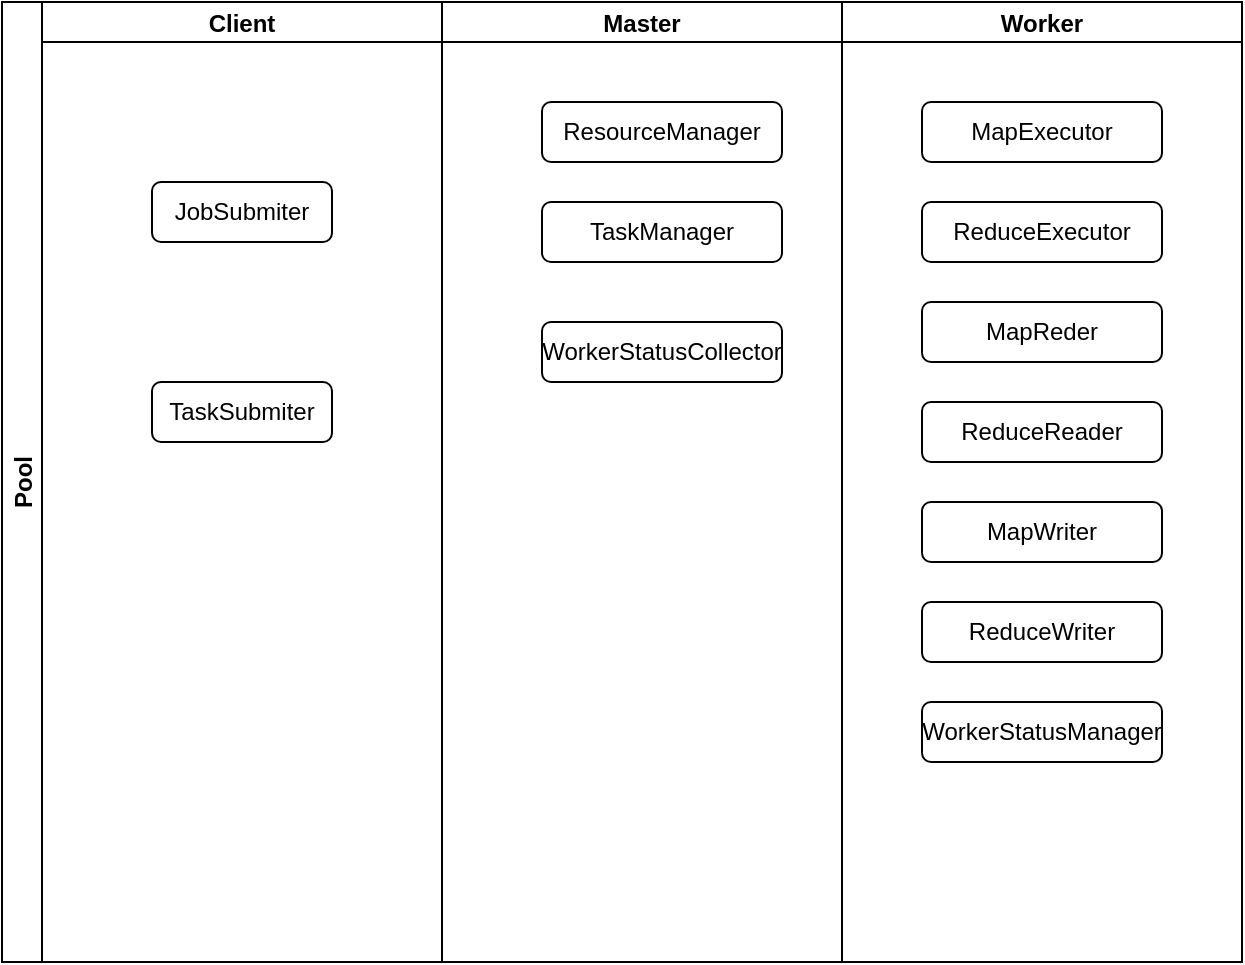 <mxfile version="21.6.8" type="device" pages="3">
  <diagram name="第 1 页" id="XYRqnl-FVgXcqSTGZ9Kc">
    <mxGraphModel dx="1428" dy="835" grid="1" gridSize="10" guides="1" tooltips="1" connect="1" arrows="1" fold="1" page="1" pageScale="1" pageWidth="827" pageHeight="1169" math="0" shadow="0">
      <root>
        <mxCell id="0" />
        <mxCell id="1" parent="0" />
        <mxCell id="-ezCe4l7YuMUzIKciG_e-2" value="Pool" style="swimlane;childLayout=stackLayout;resizeParent=1;resizeParentMax=0;startSize=20;horizontal=0;horizontalStack=1;" vertex="1" parent="1">
          <mxGeometry x="50" y="170" width="620" height="480" as="geometry" />
        </mxCell>
        <mxCell id="-ezCe4l7YuMUzIKciG_e-3" value="Client" style="swimlane;startSize=20;" vertex="1" parent="-ezCe4l7YuMUzIKciG_e-2">
          <mxGeometry x="20" width="200" height="480" as="geometry" />
        </mxCell>
        <mxCell id="-ezCe4l7YuMUzIKciG_e-6" value="JobSubmiter" style="rounded=1;whiteSpace=wrap;html=1;" vertex="1" parent="-ezCe4l7YuMUzIKciG_e-3">
          <mxGeometry x="55" y="90" width="90" height="30" as="geometry" />
        </mxCell>
        <mxCell id="-ezCe4l7YuMUzIKciG_e-12" value="TaskSubmiter" style="rounded=1;whiteSpace=wrap;html=1;" vertex="1" parent="-ezCe4l7YuMUzIKciG_e-3">
          <mxGeometry x="55" y="190" width="90" height="30" as="geometry" />
        </mxCell>
        <mxCell id="-ezCe4l7YuMUzIKciG_e-4" value="Master" style="swimlane;startSize=20;" vertex="1" parent="-ezCe4l7YuMUzIKciG_e-2">
          <mxGeometry x="220" width="200" height="480" as="geometry" />
        </mxCell>
        <mxCell id="-ezCe4l7YuMUzIKciG_e-15" value="ResourceManager" style="rounded=1;whiteSpace=wrap;html=1;" vertex="1" parent="-ezCe4l7YuMUzIKciG_e-4">
          <mxGeometry x="50" y="50" width="120" height="30" as="geometry" />
        </mxCell>
        <mxCell id="-ezCe4l7YuMUzIKciG_e-16" value="TaskManager" style="rounded=1;whiteSpace=wrap;html=1;" vertex="1" parent="-ezCe4l7YuMUzIKciG_e-4">
          <mxGeometry x="50" y="100" width="120" height="30" as="geometry" />
        </mxCell>
        <mxCell id="-ezCe4l7YuMUzIKciG_e-17" value="WorkerStatusCollector" style="rounded=1;whiteSpace=wrap;html=1;" vertex="1" parent="-ezCe4l7YuMUzIKciG_e-4">
          <mxGeometry x="50" y="160" width="120" height="30" as="geometry" />
        </mxCell>
        <mxCell id="-ezCe4l7YuMUzIKciG_e-5" value="Worker" style="swimlane;startSize=20;" vertex="1" parent="-ezCe4l7YuMUzIKciG_e-2">
          <mxGeometry x="420" width="200" height="480" as="geometry" />
        </mxCell>
        <mxCell id="-ezCe4l7YuMUzIKciG_e-18" value="MapExecutor" style="rounded=1;whiteSpace=wrap;html=1;" vertex="1" parent="-ezCe4l7YuMUzIKciG_e-5">
          <mxGeometry x="40" y="50" width="120" height="30" as="geometry" />
        </mxCell>
        <mxCell id="-ezCe4l7YuMUzIKciG_e-19" value="ReduceExecutor" style="rounded=1;whiteSpace=wrap;html=1;" vertex="1" parent="-ezCe4l7YuMUzIKciG_e-5">
          <mxGeometry x="40" y="100" width="120" height="30" as="geometry" />
        </mxCell>
        <mxCell id="-ezCe4l7YuMUzIKciG_e-20" value="MapReder" style="rounded=1;whiteSpace=wrap;html=1;" vertex="1" parent="-ezCe4l7YuMUzIKciG_e-5">
          <mxGeometry x="40" y="150" width="120" height="30" as="geometry" />
        </mxCell>
        <mxCell id="-ezCe4l7YuMUzIKciG_e-21" value="ReduceReader" style="rounded=1;whiteSpace=wrap;html=1;" vertex="1" parent="-ezCe4l7YuMUzIKciG_e-5">
          <mxGeometry x="40" y="200" width="120" height="30" as="geometry" />
        </mxCell>
        <mxCell id="-ezCe4l7YuMUzIKciG_e-22" value="MapWriter" style="rounded=1;whiteSpace=wrap;html=1;" vertex="1" parent="-ezCe4l7YuMUzIKciG_e-5">
          <mxGeometry x="40" y="250" width="120" height="30" as="geometry" />
        </mxCell>
        <mxCell id="-ezCe4l7YuMUzIKciG_e-23" value="ReduceWriter" style="rounded=1;whiteSpace=wrap;html=1;" vertex="1" parent="-ezCe4l7YuMUzIKciG_e-5">
          <mxGeometry x="40" y="300" width="120" height="30" as="geometry" />
        </mxCell>
        <mxCell id="-ezCe4l7YuMUzIKciG_e-24" value="WorkerStatusManager" style="rounded=1;whiteSpace=wrap;html=1;" vertex="1" parent="-ezCe4l7YuMUzIKciG_e-5">
          <mxGeometry x="40" y="350" width="120" height="30" as="geometry" />
        </mxCell>
      </root>
    </mxGraphModel>
  </diagram>
  <diagram id="1KVpDI2YYHJaNWLRpE6i" name="第 2 页">
    <mxGraphModel dx="1428" dy="835" grid="1" gridSize="10" guides="1" tooltips="1" connect="1" arrows="1" fold="1" page="1" pageScale="1" pageWidth="827" pageHeight="1169" math="0" shadow="0">
      <root>
        <mxCell id="0" />
        <mxCell id="1" parent="0" />
        <mxCell id="Es4S2t1T7L1Yy7cKqBmA-8" value="" style="edgeStyle=orthogonalEdgeStyle;rounded=0;orthogonalLoop=1;jettySize=auto;html=1;" parent="1" source="ht0DURs4-IMvNP041g6W-3" target="Es4S2t1T7L1Yy7cKqBmA-2" edge="1">
          <mxGeometry relative="1" as="geometry" />
        </mxCell>
        <mxCell id="ht0DURs4-IMvNP041g6W-3" value="Client" style="rounded=1;whiteSpace=wrap;html=1;" parent="1" vertex="1">
          <mxGeometry x="85" y="60" width="120" height="60" as="geometry" />
        </mxCell>
        <mxCell id="ht0DURs4-IMvNP041g6W-5" value="Master" style="rounded=1;whiteSpace=wrap;html=1;" parent="1" vertex="1">
          <mxGeometry x="265" y="60" width="120" height="60" as="geometry" />
        </mxCell>
        <mxCell id="ht0DURs4-IMvNP041g6W-6" value="Map" style="rounded=1;whiteSpace=wrap;html=1;" parent="1" vertex="1">
          <mxGeometry x="455" y="60" width="120" height="60" as="geometry" />
        </mxCell>
        <mxCell id="ht0DURs4-IMvNP041g6W-8" value="Reduce" style="rounded=1;whiteSpace=wrap;html=1;" parent="1" vertex="1">
          <mxGeometry x="635" y="60" width="120" height="60" as="geometry" />
        </mxCell>
        <mxCell id="Es4S2t1T7L1Yy7cKqBmA-1" value="提交作业申请" style="whiteSpace=wrap;html=1;" parent="1" vertex="1">
          <mxGeometry x="90" y="150" width="110" height="40" as="geometry" />
        </mxCell>
        <mxCell id="Es4S2t1T7L1Yy7cKqBmA-9" value="" style="edgeStyle=orthogonalEdgeStyle;rounded=0;orthogonalLoop=1;jettySize=auto;html=1;" parent="1" source="Es4S2t1T7L1Yy7cKqBmA-2" edge="1">
          <mxGeometry relative="1" as="geometry">
            <mxPoint x="145" y="300" as="targetPoint" />
          </mxGeometry>
        </mxCell>
        <mxCell id="Es4S2t1T7L1Yy7cKqBmA-2" value="提交作业" style="whiteSpace=wrap;html=1;" parent="1" vertex="1">
          <mxGeometry x="90" y="230" width="110" height="40" as="geometry" />
        </mxCell>
        <mxCell id="Es4S2t1T7L1Yy7cKqBmA-3" value="获取结果" style="whiteSpace=wrap;html=1;" parent="1" vertex="1">
          <mxGeometry x="90" y="300" width="110" height="40" as="geometry" />
        </mxCell>
        <mxCell id="Es4S2t1T7L1Yy7cKqBmA-4" value="分配任务" style="whiteSpace=wrap;html=1;" parent="1" vertex="1">
          <mxGeometry x="495" y="140" width="110" height="40" as="geometry" />
        </mxCell>
        <mxCell id="Es4S2t1T7L1Yy7cKqBmA-5" value="分配任务" style="whiteSpace=wrap;html=1;" parent="1" vertex="1">
          <mxGeometry x="364" y="250" width="110" height="40" as="geometry" />
        </mxCell>
        <mxCell id="Es4S2t1T7L1Yy7cKqBmA-6" value="分配任务" style="whiteSpace=wrap;html=1;" parent="1" vertex="1">
          <mxGeometry x="450" y="190" width="110" height="40" as="geometry" />
        </mxCell>
        <mxCell id="Es4S2t1T7L1Yy7cKqBmA-7" value="分配任务" style="whiteSpace=wrap;html=1;" parent="1" vertex="1">
          <mxGeometry x="285" y="150" width="110" height="40" as="geometry" />
        </mxCell>
        <mxCell id="fSlarR2-lmQsYLTr538D-23" value="" style="edgeStyle=orthogonalEdgeStyle;rounded=0;orthogonalLoop=1;jettySize=auto;html=1;" parent="1" source="fSlarR2-lmQsYLTr538D-1" target="fSlarR2-lmQsYLTr538D-3" edge="1">
          <mxGeometry relative="1" as="geometry" />
        </mxCell>
        <mxCell id="fSlarR2-lmQsYLTr538D-1" value="JobSubmiter" style="rounded=1;whiteSpace=wrap;html=1;" parent="1" vertex="1">
          <mxGeometry x="150" y="400" width="90" height="30" as="geometry" />
        </mxCell>
        <mxCell id="fSlarR2-lmQsYLTr538D-28" value="" style="edgeStyle=orthogonalEdgeStyle;rounded=0;orthogonalLoop=1;jettySize=auto;html=1;" parent="1" source="fSlarR2-lmQsYLTr538D-2" target="fSlarR2-lmQsYLTr538D-4" edge="1">
          <mxGeometry relative="1" as="geometry" />
        </mxCell>
        <mxCell id="fSlarR2-lmQsYLTr538D-2" value="TaskSubmiter" style="rounded=1;whiteSpace=wrap;html=1;" parent="1" vertex="1">
          <mxGeometry x="150" y="580" width="90" height="30" as="geometry" />
        </mxCell>
        <mxCell id="fSlarR2-lmQsYLTr538D-25" value="" style="edgeStyle=orthogonalEdgeStyle;rounded=0;orthogonalLoop=1;jettySize=auto;html=1;" parent="1" source="fSlarR2-lmQsYLTr538D-3" target="fSlarR2-lmQsYLTr538D-24" edge="1">
          <mxGeometry relative="1" as="geometry" />
        </mxCell>
        <mxCell id="fSlarR2-lmQsYLTr538D-3" value="ResourceManager" style="rounded=1;whiteSpace=wrap;html=1;" parent="1" vertex="1">
          <mxGeometry x="135" y="460" width="120" height="30" as="geometry" />
        </mxCell>
        <mxCell id="fSlarR2-lmQsYLTr538D-30" value="" style="edgeStyle=orthogonalEdgeStyle;rounded=0;orthogonalLoop=1;jettySize=auto;html=1;" parent="1" source="fSlarR2-lmQsYLTr538D-4" target="fSlarR2-lmQsYLTr538D-29" edge="1">
          <mxGeometry relative="1" as="geometry" />
        </mxCell>
        <mxCell id="fSlarR2-lmQsYLTr538D-51" value="" style="edgeStyle=orthogonalEdgeStyle;rounded=0;orthogonalLoop=1;jettySize=auto;html=1;" parent="1" source="fSlarR2-lmQsYLTr538D-4" target="fSlarR2-lmQsYLTr538D-29" edge="1">
          <mxGeometry relative="1" as="geometry" />
        </mxCell>
        <mxCell id="fSlarR2-lmQsYLTr538D-52" value="" style="edgeStyle=orthogonalEdgeStyle;rounded=0;orthogonalLoop=1;jettySize=auto;html=1;" parent="1" source="fSlarR2-lmQsYLTr538D-4" target="fSlarR2-lmQsYLTr538D-29" edge="1">
          <mxGeometry relative="1" as="geometry" />
        </mxCell>
        <mxCell id="fSlarR2-lmQsYLTr538D-62" style="edgeStyle=orthogonalEdgeStyle;rounded=0;orthogonalLoop=1;jettySize=auto;html=1;entryX=0.5;entryY=0;entryDx=0;entryDy=0;" parent="1" source="fSlarR2-lmQsYLTr538D-4" target="fSlarR2-lmQsYLTr538D-54" edge="1">
          <mxGeometry relative="1" as="geometry" />
        </mxCell>
        <mxCell id="fSlarR2-lmQsYLTr538D-4" value="TaskManager" style="rounded=1;whiteSpace=wrap;html=1;" parent="1" vertex="1">
          <mxGeometry x="135" y="640" width="120" height="30" as="geometry" />
        </mxCell>
        <mxCell id="fSlarR2-lmQsYLTr538D-76" style="edgeStyle=orthogonalEdgeStyle;rounded=0;orthogonalLoop=1;jettySize=auto;html=1;entryX=1;entryY=0.5;entryDx=0;entryDy=0;" parent="1" source="fSlarR2-lmQsYLTr538D-5" target="fSlarR2-lmQsYLTr538D-3" edge="1">
          <mxGeometry relative="1" as="geometry">
            <Array as="points">
              <mxPoint x="620" y="475" />
            </Array>
          </mxGeometry>
        </mxCell>
        <mxCell id="fSlarR2-lmQsYLTr538D-5" value="WorkerStatusCollector" style="rounded=1;whiteSpace=wrap;html=1;" parent="1" vertex="1">
          <mxGeometry x="560" y="880" width="120" height="30" as="geometry" />
        </mxCell>
        <mxCell id="fSlarR2-lmQsYLTr538D-44" value="" style="edgeStyle=orthogonalEdgeStyle;rounded=0;orthogonalLoop=1;jettySize=auto;html=1;" parent="1" source="fSlarR2-lmQsYLTr538D-6" target="fSlarR2-lmQsYLTr538D-10" edge="1">
          <mxGeometry relative="1" as="geometry" />
        </mxCell>
        <mxCell id="fSlarR2-lmQsYLTr538D-6" value="MapExecutor" style="rounded=1;whiteSpace=wrap;html=1;" parent="1" vertex="1">
          <mxGeometry x="65" y="790" width="120" height="30" as="geometry" />
        </mxCell>
        <mxCell id="fSlarR2-lmQsYLTr538D-57" value="" style="edgeStyle=orthogonalEdgeStyle;rounded=0;orthogonalLoop=1;jettySize=auto;html=1;" parent="1" source="fSlarR2-lmQsYLTr538D-7" target="fSlarR2-lmQsYLTr538D-11" edge="1">
          <mxGeometry relative="1" as="geometry" />
        </mxCell>
        <mxCell id="fSlarR2-lmQsYLTr538D-7" value="ReduceExecutor" style="rounded=1;whiteSpace=wrap;html=1;" parent="1" vertex="1">
          <mxGeometry x="200" y="790" width="120" height="30" as="geometry" />
        </mxCell>
        <mxCell id="fSlarR2-lmQsYLTr538D-46" value="" style="edgeStyle=orthogonalEdgeStyle;rounded=0;orthogonalLoop=1;jettySize=auto;html=1;" parent="1" source="fSlarR2-lmQsYLTr538D-10" edge="1">
          <mxGeometry relative="1" as="geometry">
            <mxPoint x="125" y="960" as="targetPoint" />
          </mxGeometry>
        </mxCell>
        <mxCell id="fSlarR2-lmQsYLTr538D-10" value="MapWriter" style="rounded=1;whiteSpace=wrap;html=1;" parent="1" vertex="1">
          <mxGeometry x="65" y="850" width="120" height="30" as="geometry" />
        </mxCell>
        <mxCell id="fSlarR2-lmQsYLTr538D-67" value="" style="edgeStyle=orthogonalEdgeStyle;rounded=0;orthogonalLoop=1;jettySize=auto;html=1;" parent="1" source="fSlarR2-lmQsYLTr538D-11" target="fSlarR2-lmQsYLTr538D-66" edge="1">
          <mxGeometry relative="1" as="geometry" />
        </mxCell>
        <mxCell id="fSlarR2-lmQsYLTr538D-11" value="ReduceWriter" style="rounded=1;whiteSpace=wrap;html=1;" parent="1" vertex="1">
          <mxGeometry x="200" y="850" width="120" height="30" as="geometry" />
        </mxCell>
        <mxCell id="fSlarR2-lmQsYLTr538D-75" style="edgeStyle=orthogonalEdgeStyle;rounded=0;orthogonalLoop=1;jettySize=auto;html=1;entryX=1;entryY=0.5;entryDx=0;entryDy=0;" parent="1" source="fSlarR2-lmQsYLTr538D-12" target="fSlarR2-lmQsYLTr538D-3" edge="1">
          <mxGeometry relative="1" as="geometry">
            <Array as="points">
              <mxPoint x="620" y="475" />
            </Array>
          </mxGeometry>
        </mxCell>
        <mxCell id="fSlarR2-lmQsYLTr538D-12" value="WorkerStatusManager" style="rounded=1;whiteSpace=wrap;html=1;" parent="1" vertex="1">
          <mxGeometry x="560" y="820" width="120" height="30" as="geometry" />
        </mxCell>
        <mxCell id="fSlarR2-lmQsYLTr538D-17" value="作业 任务 一对多&lt;br&gt;" style="text;html=1;align=center;verticalAlign=middle;resizable=0;points=[];autosize=1;strokeColor=none;fillColor=none;" parent="1" vertex="1">
          <mxGeometry x="835" y="285" width="110" height="30" as="geometry" />
        </mxCell>
        <mxCell id="fSlarR2-lmQsYLTr538D-19" value="由一个总的资源调度器" style="text;html=1;align=center;verticalAlign=middle;resizable=0;points=[];autosize=1;strokeColor=none;fillColor=none;" parent="1" vertex="1">
          <mxGeometry x="790" y="325" width="140" height="30" as="geometry" />
        </mxCell>
        <mxCell id="fSlarR2-lmQsYLTr538D-27" value="" style="edgeStyle=orthogonalEdgeStyle;rounded=0;orthogonalLoop=1;jettySize=auto;html=1;" parent="1" source="fSlarR2-lmQsYLTr538D-24" target="fSlarR2-lmQsYLTr538D-2" edge="1">
          <mxGeometry relative="1" as="geometry" />
        </mxCell>
        <mxCell id="fSlarR2-lmQsYLTr538D-24" value="spliter" style="rounded=1;whiteSpace=wrap;html=1;" parent="1" vertex="1">
          <mxGeometry x="150" y="520" width="90" height="30" as="geometry" />
        </mxCell>
        <mxCell id="fSlarR2-lmQsYLTr538D-37" value="" style="edgeStyle=orthogonalEdgeStyle;rounded=0;orthogonalLoop=1;jettySize=auto;html=1;" parent="1" source="fSlarR2-lmQsYLTr538D-29" edge="1">
          <mxGeometry relative="1" as="geometry">
            <mxPoint x="125" y="790" as="targetPoint" />
          </mxGeometry>
        </mxCell>
        <mxCell id="fSlarR2-lmQsYLTr538D-29" value="MapReader" style="rounded=1;whiteSpace=wrap;html=1;" parent="1" vertex="1">
          <mxGeometry x="65" y="730" width="120" height="30" as="geometry" />
        </mxCell>
        <mxCell id="fSlarR2-lmQsYLTr538D-31" value="client" style="text;html=1;align=center;verticalAlign=middle;resizable=0;points=[];autosize=1;strokeColor=none;fillColor=none;" parent="1" vertex="1">
          <mxGeometry x="255" y="398" width="50" height="30" as="geometry" />
        </mxCell>
        <mxCell id="fSlarR2-lmQsYLTr538D-32" value="master" style="text;html=1;align=center;verticalAlign=middle;resizable=0;points=[];autosize=1;strokeColor=none;fillColor=none;" parent="1" vertex="1">
          <mxGeometry x="265" y="460" width="60" height="30" as="geometry" />
        </mxCell>
        <mxCell id="fSlarR2-lmQsYLTr538D-33" value="client" style="text;html=1;align=center;verticalAlign=middle;resizable=0;points=[];autosize=1;strokeColor=none;fillColor=none;" parent="1" vertex="1">
          <mxGeometry x="250" y="550" width="50" height="30" as="geometry" />
        </mxCell>
        <mxCell id="fSlarR2-lmQsYLTr538D-34" value="master" style="text;html=1;align=center;verticalAlign=middle;resizable=0;points=[];autosize=1;strokeColor=none;fillColor=none;" parent="1" vertex="1">
          <mxGeometry x="265" y="650" width="60" height="30" as="geometry" />
        </mxCell>
        <mxCell id="fSlarR2-lmQsYLTr538D-39" style="edgeStyle=orthogonalEdgeStyle;rounded=0;orthogonalLoop=1;jettySize=auto;html=1;exitX=0.5;exitY=1;exitDx=0;exitDy=0;" parent="1" edge="1">
          <mxGeometry relative="1" as="geometry">
            <mxPoint x="125" y="820" as="sourcePoint" />
            <mxPoint x="125" y="820" as="targetPoint" />
          </mxGeometry>
        </mxCell>
        <mxCell id="fSlarR2-lmQsYLTr538D-56" value="" style="edgeStyle=orthogonalEdgeStyle;rounded=0;orthogonalLoop=1;jettySize=auto;html=1;" parent="1" source="fSlarR2-lmQsYLTr538D-54" target="fSlarR2-lmQsYLTr538D-7" edge="1">
          <mxGeometry relative="1" as="geometry" />
        </mxCell>
        <mxCell id="fSlarR2-lmQsYLTr538D-54" value="ReduceReader" style="rounded=1;whiteSpace=wrap;html=1;" parent="1" vertex="1">
          <mxGeometry x="200" y="730" width="120" height="30" as="geometry" />
        </mxCell>
        <mxCell id="fSlarR2-lmQsYLTr538D-59" style="edgeStyle=orthogonalEdgeStyle;rounded=0;orthogonalLoop=1;jettySize=auto;html=1;entryX=1;entryY=0.5;entryDx=0;entryDy=0;" parent="1" source="fSlarR2-lmQsYLTr538D-58" target="fSlarR2-lmQsYLTr538D-12" edge="1">
          <mxGeometry relative="1" as="geometry" />
        </mxCell>
        <mxCell id="fSlarR2-lmQsYLTr538D-63" style="edgeStyle=orthogonalEdgeStyle;rounded=0;orthogonalLoop=1;jettySize=auto;html=1;" parent="1" source="fSlarR2-lmQsYLTr538D-58" edge="1">
          <mxGeometry relative="1" as="geometry">
            <mxPoint x="125" y="1040" as="targetPoint" />
          </mxGeometry>
        </mxCell>
        <mxCell id="fSlarR2-lmQsYLTr538D-64" value="Shuffle（排序、预聚合）" style="edgeLabel;html=1;align=center;verticalAlign=middle;resizable=0;points=[];" parent="fSlarR2-lmQsYLTr538D-63" vertex="1" connectable="0">
          <mxGeometry x="-0.129" y="-4" relative="1" as="geometry">
            <mxPoint as="offset" />
          </mxGeometry>
        </mxCell>
        <mxCell id="fSlarR2-lmQsYLTr538D-69" style="edgeStyle=orthogonalEdgeStyle;rounded=0;orthogonalLoop=1;jettySize=auto;html=1;entryX=1;entryY=0.5;entryDx=0;entryDy=0;" parent="1" source="fSlarR2-lmQsYLTr538D-58" target="fSlarR2-lmQsYLTr538D-5" edge="1">
          <mxGeometry relative="1" as="geometry" />
        </mxCell>
        <mxCell id="fSlarR2-lmQsYLTr538D-71" style="edgeStyle=orthogonalEdgeStyle;rounded=0;orthogonalLoop=1;jettySize=auto;html=1;entryX=1;entryY=0.25;entryDx=0;entryDy=0;" parent="1" source="fSlarR2-lmQsYLTr538D-58" target="fSlarR2-lmQsYLTr538D-4" edge="1">
          <mxGeometry relative="1" as="geometry">
            <Array as="points">
              <mxPoint x="125" y="1040" />
              <mxPoint x="390" y="1040" />
              <mxPoint x="390" y="648" />
            </Array>
          </mxGeometry>
        </mxCell>
        <mxCell id="fSlarR2-lmQsYLTr538D-58" value="MapStatusUpdate" style="rounded=1;whiteSpace=wrap;html=1;" parent="1" vertex="1">
          <mxGeometry x="65" y="960" width="120" height="30" as="geometry" />
        </mxCell>
        <mxCell id="fSlarR2-lmQsYLTr538D-68" style="edgeStyle=orthogonalEdgeStyle;rounded=0;orthogonalLoop=1;jettySize=auto;html=1;entryX=0;entryY=0.5;entryDx=0;entryDy=0;" parent="1" source="fSlarR2-lmQsYLTr538D-66" target="fSlarR2-lmQsYLTr538D-12" edge="1">
          <mxGeometry relative="1" as="geometry" />
        </mxCell>
        <mxCell id="fSlarR2-lmQsYLTr538D-70" style="edgeStyle=orthogonalEdgeStyle;rounded=0;orthogonalLoop=1;jettySize=auto;html=1;entryX=0;entryY=0.5;entryDx=0;entryDy=0;" parent="1" source="fSlarR2-lmQsYLTr538D-66" target="fSlarR2-lmQsYLTr538D-5" edge="1">
          <mxGeometry relative="1" as="geometry" />
        </mxCell>
        <mxCell id="fSlarR2-lmQsYLTr538D-66" value="ReduceStatusUpdate" style="rounded=1;whiteSpace=wrap;html=1;" parent="1" vertex="1">
          <mxGeometry x="200" y="920" width="120" height="30" as="geometry" />
        </mxCell>
      </root>
    </mxGraphModel>
  </diagram>
  <diagram id="DCTEMi2IjasGfqLKChqY" name="j-mr">
    <mxGraphModel dx="1428" dy="835" grid="1" gridSize="10" guides="1" tooltips="1" connect="1" arrows="1" fold="1" page="1" pageScale="1" pageWidth="827" pageHeight="1169" math="0" shadow="0">
      <root>
        <mxCell id="0" />
        <mxCell id="1" parent="0" />
        <mxCell id="omtUWx8aBP5FYr84_Ik4-16" value="0.提交作业申请" style="edgeStyle=orthogonalEdgeStyle;rounded=0;orthogonalLoop=1;jettySize=auto;html=1;fillColor=#ffe6cc;strokeColor=#d79b00;strokeWidth=2;" edge="1" parent="1" source="omtUWx8aBP5FYr84_Ik4-1" target="omtUWx8aBP5FYr84_Ik4-3">
          <mxGeometry relative="1" as="geometry" />
        </mxCell>
        <mxCell id="omtUWx8aBP5FYr84_Ik4-1" value="JobSubmiter" style="rounded=1;whiteSpace=wrap;html=1;" vertex="1" parent="1">
          <mxGeometry x="125" y="260" width="90" height="30" as="geometry" />
        </mxCell>
        <mxCell id="omtUWx8aBP5FYr84_Ik4-19" value="2.作业数据提交" style="edgeStyle=orthogonalEdgeStyle;rounded=0;orthogonalLoop=1;jettySize=auto;html=1;fillColor=#ffe6cc;strokeColor=#d79b00;strokeWidth=2;" edge="1" parent="1" source="omtUWx8aBP5FYr84_Ik4-2" target="omtUWx8aBP5FYr84_Ik4-3">
          <mxGeometry relative="1" as="geometry">
            <Array as="points">
              <mxPoint x="280" y="345" />
              <mxPoint x="280" y="275" />
            </Array>
          </mxGeometry>
        </mxCell>
        <mxCell id="omtUWx8aBP5FYr84_Ik4-2" value="TaskSubmiter" style="rounded=1;whiteSpace=wrap;html=1;" vertex="1" parent="1">
          <mxGeometry x="125" y="330" width="90" height="30" as="geometry" />
        </mxCell>
        <mxCell id="omtUWx8aBP5FYr84_Ik4-18" value="1.资源申请" style="edgeStyle=orthogonalEdgeStyle;rounded=0;orthogonalLoop=1;jettySize=auto;html=1;startArrow=classic;startFill=1;fillColor=#ffe6cc;strokeColor=#d79b00;strokeWidth=2;" edge="1" parent="1" source="omtUWx8aBP5FYr84_Ik4-3" target="omtUWx8aBP5FYr84_Ik4-17">
          <mxGeometry relative="1" as="geometry" />
        </mxCell>
        <mxCell id="omtUWx8aBP5FYr84_Ik4-20" value="3.作业切分并提交" style="edgeStyle=orthogonalEdgeStyle;rounded=0;orthogonalLoop=1;jettySize=auto;html=1;fillColor=#ffe6cc;strokeColor=#d79b00;strokeWidth=2;" edge="1" parent="1" source="omtUWx8aBP5FYr84_Ik4-3" target="omtUWx8aBP5FYr84_Ik4-4">
          <mxGeometry relative="1" as="geometry" />
        </mxCell>
        <mxCell id="omtUWx8aBP5FYr84_Ik4-35" style="edgeStyle=orthogonalEdgeStyle;rounded=0;orthogonalLoop=1;jettySize=auto;html=1;curved=1;fillColor=#d5e8d4;strokeColor=#82b366;strokeWidth=2;" edge="1" parent="1" source="omtUWx8aBP5FYr84_Ik4-3" target="omtUWx8aBP5FYr84_Ik4-4">
          <mxGeometry relative="1" as="geometry">
            <Array as="points">
              <mxPoint x="330" y="275" />
              <mxPoint x="330" y="385" />
            </Array>
          </mxGeometry>
        </mxCell>
        <mxCell id="omtUWx8aBP5FYr84_Ik4-3" value="JobManager" style="rounded=1;whiteSpace=wrap;html=1;" vertex="1" parent="1">
          <mxGeometry x="360" y="260" width="120" height="30" as="geometry" />
        </mxCell>
        <mxCell id="omtUWx8aBP5FYr84_Ik4-22" value="4.Map任务提交" style="edgeStyle=orthogonalEdgeStyle;rounded=0;orthogonalLoop=1;jettySize=auto;html=1;entryX=0;entryY=0.5;entryDx=0;entryDy=0;fillColor=#ffe6cc;strokeColor=#d79b00;strokeWidth=2;" edge="1" parent="1" source="omtUWx8aBP5FYr84_Ik4-4" target="omtUWx8aBP5FYr84_Ik4-8">
          <mxGeometry relative="1" as="geometry">
            <Array as="points">
              <mxPoint x="420" y="435" />
            </Array>
          </mxGeometry>
        </mxCell>
        <mxCell id="omtUWx8aBP5FYr84_Ik4-36" value="7.reduce任务提交" style="edgeStyle=orthogonalEdgeStyle;rounded=0;orthogonalLoop=1;jettySize=auto;html=1;fillColor=#f8cecc;strokeColor=#b85450;strokeWidth=2;" edge="1" parent="1" source="omtUWx8aBP5FYr84_Ik4-4" target="omtUWx8aBP5FYr84_Ik4-9">
          <mxGeometry relative="1" as="geometry">
            <Array as="points">
              <mxPoint x="420" y="525" />
            </Array>
          </mxGeometry>
        </mxCell>
        <mxCell id="omtUWx8aBP5FYr84_Ik4-4" value="TaskManager" style="rounded=1;whiteSpace=wrap;html=1;" vertex="1" parent="1">
          <mxGeometry x="360" y="370" width="120" height="30" as="geometry" />
        </mxCell>
        <mxCell id="omtUWx8aBP5FYr84_Ik4-32" style="edgeStyle=orthogonalEdgeStyle;rounded=0;orthogonalLoop=1;jettySize=auto;html=1;curved=1;fillColor=#d5e8d4;strokeColor=#82b366;strokeWidth=2;" edge="1" parent="1" source="omtUWx8aBP5FYr84_Ik4-5" target="omtUWx8aBP5FYr84_Ik4-17">
          <mxGeometry relative="1" as="geometry">
            <Array as="points">
              <mxPoint x="220" y="675" />
              <mxPoint x="220" y="195" />
            </Array>
          </mxGeometry>
        </mxCell>
        <mxCell id="omtUWx8aBP5FYr84_Ik4-34" style="edgeStyle=orthogonalEdgeStyle;rounded=0;orthogonalLoop=1;jettySize=auto;html=1;curved=1;fillColor=#d5e8d4;strokeColor=#82b366;strokeWidth=2;" edge="1" parent="1" source="omtUWx8aBP5FYr84_Ik4-5" target="omtUWx8aBP5FYr84_Ik4-3">
          <mxGeometry relative="1" as="geometry">
            <Array as="points">
              <mxPoint x="250" y="675" />
              <mxPoint x="250" y="275" />
            </Array>
          </mxGeometry>
        </mxCell>
        <mxCell id="omtUWx8aBP5FYr84_Ik4-5" value="WorkerStatusCollector" style="rounded=1;whiteSpace=wrap;html=1;" vertex="1" parent="1">
          <mxGeometry x="360" y="660" width="120" height="30" as="geometry" />
        </mxCell>
        <mxCell id="omtUWx8aBP5FYr84_Ik4-27" value="6.输出map&lt;br&gt;结果" style="edgeStyle=orthogonalEdgeStyle;rounded=0;orthogonalLoop=1;jettySize=auto;html=1;fillColor=#dae8fc;strokeColor=#6c8ebf;strokeWidth=2;" edge="1" parent="1" source="omtUWx8aBP5FYr84_Ik4-6" target="omtUWx8aBP5FYr84_Ik4-10">
          <mxGeometry relative="1" as="geometry" />
        </mxCell>
        <mxCell id="omtUWx8aBP5FYr84_Ik4-41" style="rounded=0;orthogonalLoop=1;jettySize=auto;html=1;dashed=1;dashPattern=8 8;strokeWidth=2;" edge="1" parent="1" source="omtUWx8aBP5FYr84_Ik4-6" target="omtUWx8aBP5FYr84_Ik4-12">
          <mxGeometry relative="1" as="geometry" />
        </mxCell>
        <mxCell id="omtUWx8aBP5FYr84_Ik4-6" value="MapExecutor" style="rounded=1;whiteSpace=wrap;html=1;" vertex="1" parent="1">
          <mxGeometry x="580" y="330" width="120" height="30" as="geometry" />
        </mxCell>
        <mxCell id="omtUWx8aBP5FYr84_Ik4-40" style="edgeStyle=orthogonalEdgeStyle;rounded=0;orthogonalLoop=1;jettySize=auto;html=1;entryX=0.5;entryY=0;entryDx=0;entryDy=0;fillColor=#e1d5e7;strokeColor=#9673a6;strokeWidth=2;" edge="1" parent="1" source="omtUWx8aBP5FYr84_Ik4-7" target="omtUWx8aBP5FYr84_Ik4-11">
          <mxGeometry relative="1" as="geometry" />
        </mxCell>
        <mxCell id="omtUWx8aBP5FYr84_Ik4-42" style="rounded=0;orthogonalLoop=1;jettySize=auto;html=1;dashed=1;dashPattern=8 8;strokeWidth=2;" edge="1" parent="1" source="omtUWx8aBP5FYr84_Ik4-7" target="omtUWx8aBP5FYr84_Ik4-12">
          <mxGeometry relative="1" as="geometry" />
        </mxCell>
        <mxCell id="omtUWx8aBP5FYr84_Ik4-7" value="ReduceExecutor" style="rounded=1;whiteSpace=wrap;html=1;" vertex="1" parent="1">
          <mxGeometry x="1040" y="510" width="120" height="30" as="geometry" />
        </mxCell>
        <mxCell id="omtUWx8aBP5FYr84_Ik4-23" value="5.map任务提交本地队列" style="edgeStyle=orthogonalEdgeStyle;rounded=0;orthogonalLoop=1;jettySize=auto;html=1;fillColor=#ffe6cc;strokeColor=#d79b00;strokeWidth=2;" edge="1" parent="1" source="omtUWx8aBP5FYr84_Ik4-8" target="omtUWx8aBP5FYr84_Ik4-6">
          <mxGeometry relative="1" as="geometry" />
        </mxCell>
        <mxCell id="omtUWx8aBP5FYr84_Ik4-8" value="MapReder" style="rounded=1;whiteSpace=wrap;html=1;" vertex="1" parent="1">
          <mxGeometry x="580" y="420" width="120" height="30" as="geometry" />
        </mxCell>
        <mxCell id="omtUWx8aBP5FYr84_Ik4-37" value="8.reduce&lt;br&gt;提交本地队列" style="edgeStyle=orthogonalEdgeStyle;rounded=0;orthogonalLoop=1;jettySize=auto;html=1;fillColor=#f8cecc;strokeColor=#b85450;strokeWidth=2;" edge="1" parent="1" source="omtUWx8aBP5FYr84_Ik4-9" target="omtUWx8aBP5FYr84_Ik4-7">
          <mxGeometry relative="1" as="geometry" />
        </mxCell>
        <mxCell id="omtUWx8aBP5FYr84_Ik4-9" value="ReduceReader" style="rounded=1;whiteSpace=wrap;html=1;" vertex="1" parent="1">
          <mxGeometry x="810" y="510" width="120" height="30" as="geometry" />
        </mxCell>
        <mxCell id="omtUWx8aBP5FYr84_Ik4-29" style="edgeStyle=orthogonalEdgeStyle;rounded=0;orthogonalLoop=1;jettySize=auto;html=1;strokeWidth=2;" edge="1" parent="1" source="omtUWx8aBP5FYr84_Ik4-10" target="omtUWx8aBP5FYr84_Ik4-28">
          <mxGeometry relative="1" as="geometry" />
        </mxCell>
        <mxCell id="omtUWx8aBP5FYr84_Ik4-44" style="edgeStyle=orthogonalEdgeStyle;rounded=0;orthogonalLoop=1;jettySize=auto;html=1;dashed=1;dashPattern=8 8;strokeWidth=2;" edge="1" parent="1" source="omtUWx8aBP5FYr84_Ik4-10">
          <mxGeometry relative="1" as="geometry">
            <mxPoint x="900" y="650" as="targetPoint" />
            <Array as="points">
              <mxPoint x="900" y="450" />
              <mxPoint x="900" y="450" />
            </Array>
          </mxGeometry>
        </mxCell>
        <mxCell id="omtUWx8aBP5FYr84_Ik4-10" value="MapWriter" style="rounded=1;whiteSpace=wrap;html=1;" vertex="1" parent="1">
          <mxGeometry x="810" y="330" width="120" height="30" as="geometry" />
        </mxCell>
        <mxCell id="omtUWx8aBP5FYr84_Ik4-43" style="rounded=0;orthogonalLoop=1;jettySize=auto;html=1;dashed=1;dashPattern=8 8;strokeWidth=2;" edge="1" parent="1" source="omtUWx8aBP5FYr84_Ik4-11" target="omtUWx8aBP5FYr84_Ik4-12">
          <mxGeometry relative="1" as="geometry" />
        </mxCell>
        <mxCell id="omtUWx8aBP5FYr84_Ik4-11" value="ReduceWriter" style="rounded=1;whiteSpace=wrap;html=1;" vertex="1" parent="1">
          <mxGeometry x="1040" y="585" width="120" height="30" as="geometry" />
        </mxCell>
        <mxCell id="omtUWx8aBP5FYr84_Ik4-30" style="edgeStyle=orthogonalEdgeStyle;rounded=0;orthogonalLoop=1;jettySize=auto;html=1;fillColor=#d5e8d4;strokeColor=#82b366;strokeWidth=2;" edge="1" parent="1" source="omtUWx8aBP5FYr84_Ik4-12" target="omtUWx8aBP5FYr84_Ik4-5">
          <mxGeometry relative="1" as="geometry" />
        </mxCell>
        <mxCell id="omtUWx8aBP5FYr84_Ik4-12" value="WorkerStatusManager" style="rounded=1;whiteSpace=wrap;html=1;" vertex="1" parent="1">
          <mxGeometry x="810" y="660" width="120" height="30" as="geometry" />
        </mxCell>
        <mxCell id="omtUWx8aBP5FYr84_Ik4-15" style="edgeStyle=orthogonalEdgeStyle;rounded=0;orthogonalLoop=1;jettySize=auto;html=1;fillColor=#ffe6cc;strokeColor=#d79b00;strokeWidth=2;" edge="1" parent="1" source="omtUWx8aBP5FYr84_Ik4-14" target="omtUWx8aBP5FYr84_Ik4-1">
          <mxGeometry relative="1" as="geometry" />
        </mxCell>
        <mxCell id="omtUWx8aBP5FYr84_Ik4-14" value="用户提交" style="ellipse;whiteSpace=wrap;html=1;aspect=fixed;labelPosition=center;verticalLabelPosition=bottom;align=center;verticalAlign=top;fillColor=#ffe6cc;strokeColor=#d79b00;" vertex="1" parent="1">
          <mxGeometry y="257.5" width="35" height="35" as="geometry" />
        </mxCell>
        <mxCell id="omtUWx8aBP5FYr84_Ik4-17" value="ResourceManager" style="rounded=1;whiteSpace=wrap;html=1;" vertex="1" parent="1">
          <mxGeometry x="360" y="180" width="120" height="30" as="geometry" />
        </mxCell>
        <mxCell id="omtUWx8aBP5FYr84_Ik4-26" style="edgeStyle=orthogonalEdgeStyle;rounded=0;orthogonalLoop=1;jettySize=auto;html=1;fillColor=#dae8fc;strokeColor=#6c8ebf;strokeWidth=2;" edge="1" parent="1" source="omtUWx8aBP5FYr84_Ik4-25" target="omtUWx8aBP5FYr84_Ik4-6">
          <mxGeometry relative="1" as="geometry" />
        </mxCell>
        <mxCell id="omtUWx8aBP5FYr84_Ik4-25" value="map执行" style="ellipse;whiteSpace=wrap;html=1;aspect=fixed;labelPosition=center;verticalLabelPosition=bottom;align=center;verticalAlign=top;fillColor=#dae8fc;strokeColor=#6c8ebf;" vertex="1" parent="1">
          <mxGeometry x="500" y="327.5" width="35" height="35" as="geometry" />
        </mxCell>
        <mxCell id="omtUWx8aBP5FYr84_Ik4-28" value="IntimateKV" style="shape=document;whiteSpace=wrap;html=1;boundedLbl=1;" vertex="1" parent="1">
          <mxGeometry x="810" y="415" width="120" height="40" as="geometry" />
        </mxCell>
        <mxCell id="omtUWx8aBP5FYr84_Ik4-39" style="edgeStyle=orthogonalEdgeStyle;rounded=0;orthogonalLoop=1;jettySize=auto;html=1;fillColor=#e1d5e7;strokeColor=#9673a6;strokeWidth=2;" edge="1" parent="1" source="omtUWx8aBP5FYr84_Ik4-38" target="omtUWx8aBP5FYr84_Ik4-7">
          <mxGeometry relative="1" as="geometry" />
        </mxCell>
        <mxCell id="omtUWx8aBP5FYr84_Ik4-38" value="reduce执行" style="ellipse;whiteSpace=wrap;html=1;aspect=fixed;labelPosition=center;verticalLabelPosition=bottom;align=center;verticalAlign=top;fillColor=#e1d5e7;strokeColor=#9673a6;" vertex="1" parent="1">
          <mxGeometry x="1230" y="507.5" width="35" height="35" as="geometry" />
        </mxCell>
        <mxCell id="omtUWx8aBP5FYr84_Ik4-46" style="edgeStyle=orthogonalEdgeStyle;rounded=0;orthogonalLoop=1;jettySize=auto;html=1;fillColor=#d5e8d4;strokeColor=#82b366;strokeWidth=2;" edge="1" parent="1" source="omtUWx8aBP5FYr84_Ik4-45" target="omtUWx8aBP5FYr84_Ik4-12">
          <mxGeometry relative="1" as="geometry" />
        </mxCell>
        <mxCell id="omtUWx8aBP5FYr84_Ik4-45" value="上报状态" style="ellipse;whiteSpace=wrap;html=1;aspect=fixed;labelPosition=center;verticalLabelPosition=bottom;align=center;verticalAlign=top;fillColor=#d5e8d4;strokeColor=#82b366;" vertex="1" parent="1">
          <mxGeometry x="1010" y="657.5" width="35" height="35" as="geometry" />
        </mxCell>
        <mxCell id="omtUWx8aBP5FYr84_Ik4-47" value="Client" style="text;html=1;align=center;verticalAlign=middle;resizable=0;points=[];autosize=1;strokeColor=none;fillColor=none;" vertex="1" parent="1">
          <mxGeometry x="145" y="108" width="50" height="30" as="geometry" />
        </mxCell>
        <mxCell id="omtUWx8aBP5FYr84_Ik4-48" value="Master" style="text;html=1;align=center;verticalAlign=middle;resizable=0;points=[];autosize=1;strokeColor=none;fillColor=none;" vertex="1" parent="1">
          <mxGeometry x="390" y="108" width="60" height="30" as="geometry" />
        </mxCell>
        <mxCell id="omtUWx8aBP5FYr84_Ik4-49" value="Worker" style="text;html=1;align=center;verticalAlign=middle;resizable=0;points=[];autosize=1;strokeColor=none;fillColor=none;" vertex="1" parent="1">
          <mxGeometry x="767" y="108" width="60" height="30" as="geometry" />
        </mxCell>
      </root>
    </mxGraphModel>
  </diagram>
</mxfile>
